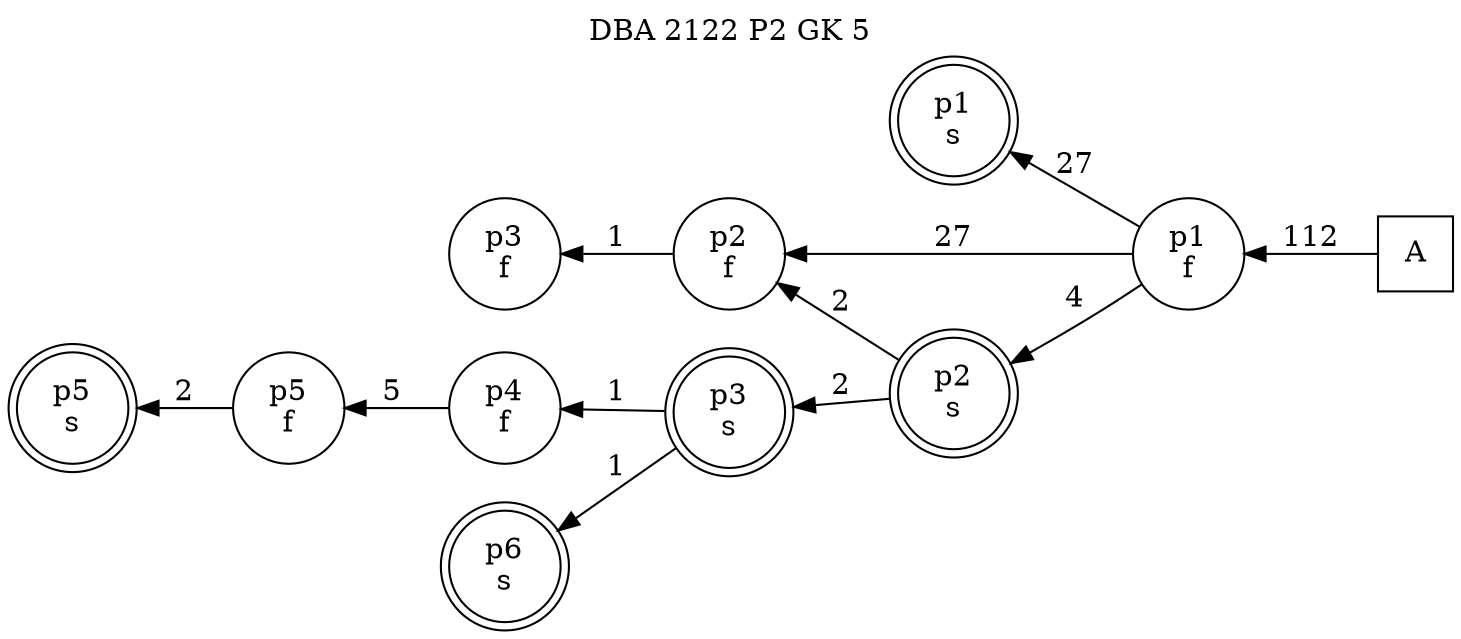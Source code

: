 digraph DBA_2122_P2_GK_5_GOOD {
labelloc="tl"
label= " DBA 2122 P2 GK 5 "
rankdir="RL";
graph [ size=" 10 , 10 !"]

"A" [shape="square" label="A"]
"p1_f" [shape="circle" label="p1
f"]
"p1_s" [shape="doublecircle" label="p1
s"]
"p2_f" [shape="circle" label="p2
f"]
"p2_s" [shape="doublecircle" label="p2
s"]
"p3_f" [shape="circle" label="p3
f"]
"p3_s" [shape="doublecircle" label="p3
s"]
"p4_f" [shape="circle" label="p4
f"]
"p5_f" [shape="circle" label="p5
f"]
"p5_s" [shape="doublecircle" label="p5
s"]
"p6_s" [shape="doublecircle" label="p6
s"]
"A" -> "p1_f" [ label=112]
"p1_f" -> "p1_s" [ label=27]
"p1_f" -> "p2_f" [ label=27]
"p1_f" -> "p2_s" [ label=4]
"p2_f" -> "p3_f" [ label=1]
"p2_s" -> "p2_f" [ label=2]
"p2_s" -> "p3_s" [ label=2]
"p3_s" -> "p4_f" [ label=1]
"p3_s" -> "p6_s" [ label=1]
"p4_f" -> "p5_f" [ label=5]
"p5_f" -> "p5_s" [ label=2]
}
